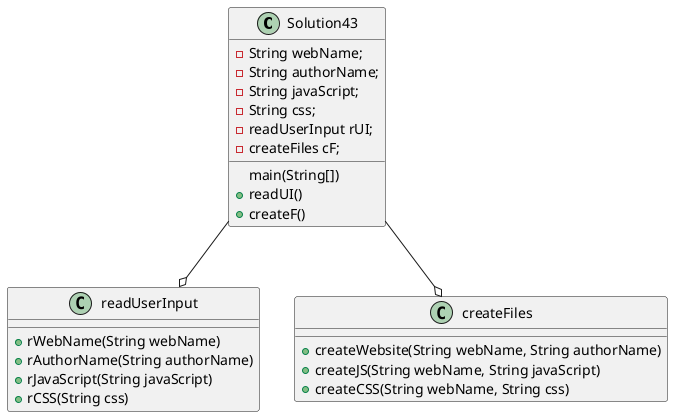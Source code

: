 @startuml

class Solution43 {
    -String webName;
    -String authorName;
    -String javaScript;
    -String css;
    -readUserInput rUI;
    -createFiles cF;

    main(String[])
    +readUI()
    'rUI.rWebName(webName);
    'rUI.rAuthorName(authorName);
    'rUI.rJavaScript(javaScript);
    'rUI.rCSS(css);
    +createF()
    'cF.createWebsite(webName, authorName);
    'cF.createJS(webName, javaScript);
    'cF.createCSS(webName, css);
}

class readUserInput {
    +rWebName(String webName)
    'reads user input and stores in webName
    +rAuthorName(String authorName)
    'reads user input and stores in authorName
    +rJavaScript(String javaScript)
    'reads user input and stores in javaScript
    +rCSS(String css)
    'reads user input and stores in css
}

class createFiles {
    +createWebsite(String webName, String authorName)
    +createJS(String webName, String javaScript)
    +createCSS(String webName, String css)
}

Solution43 --o readUserInput
Solution43 --o createFiles

@enduml